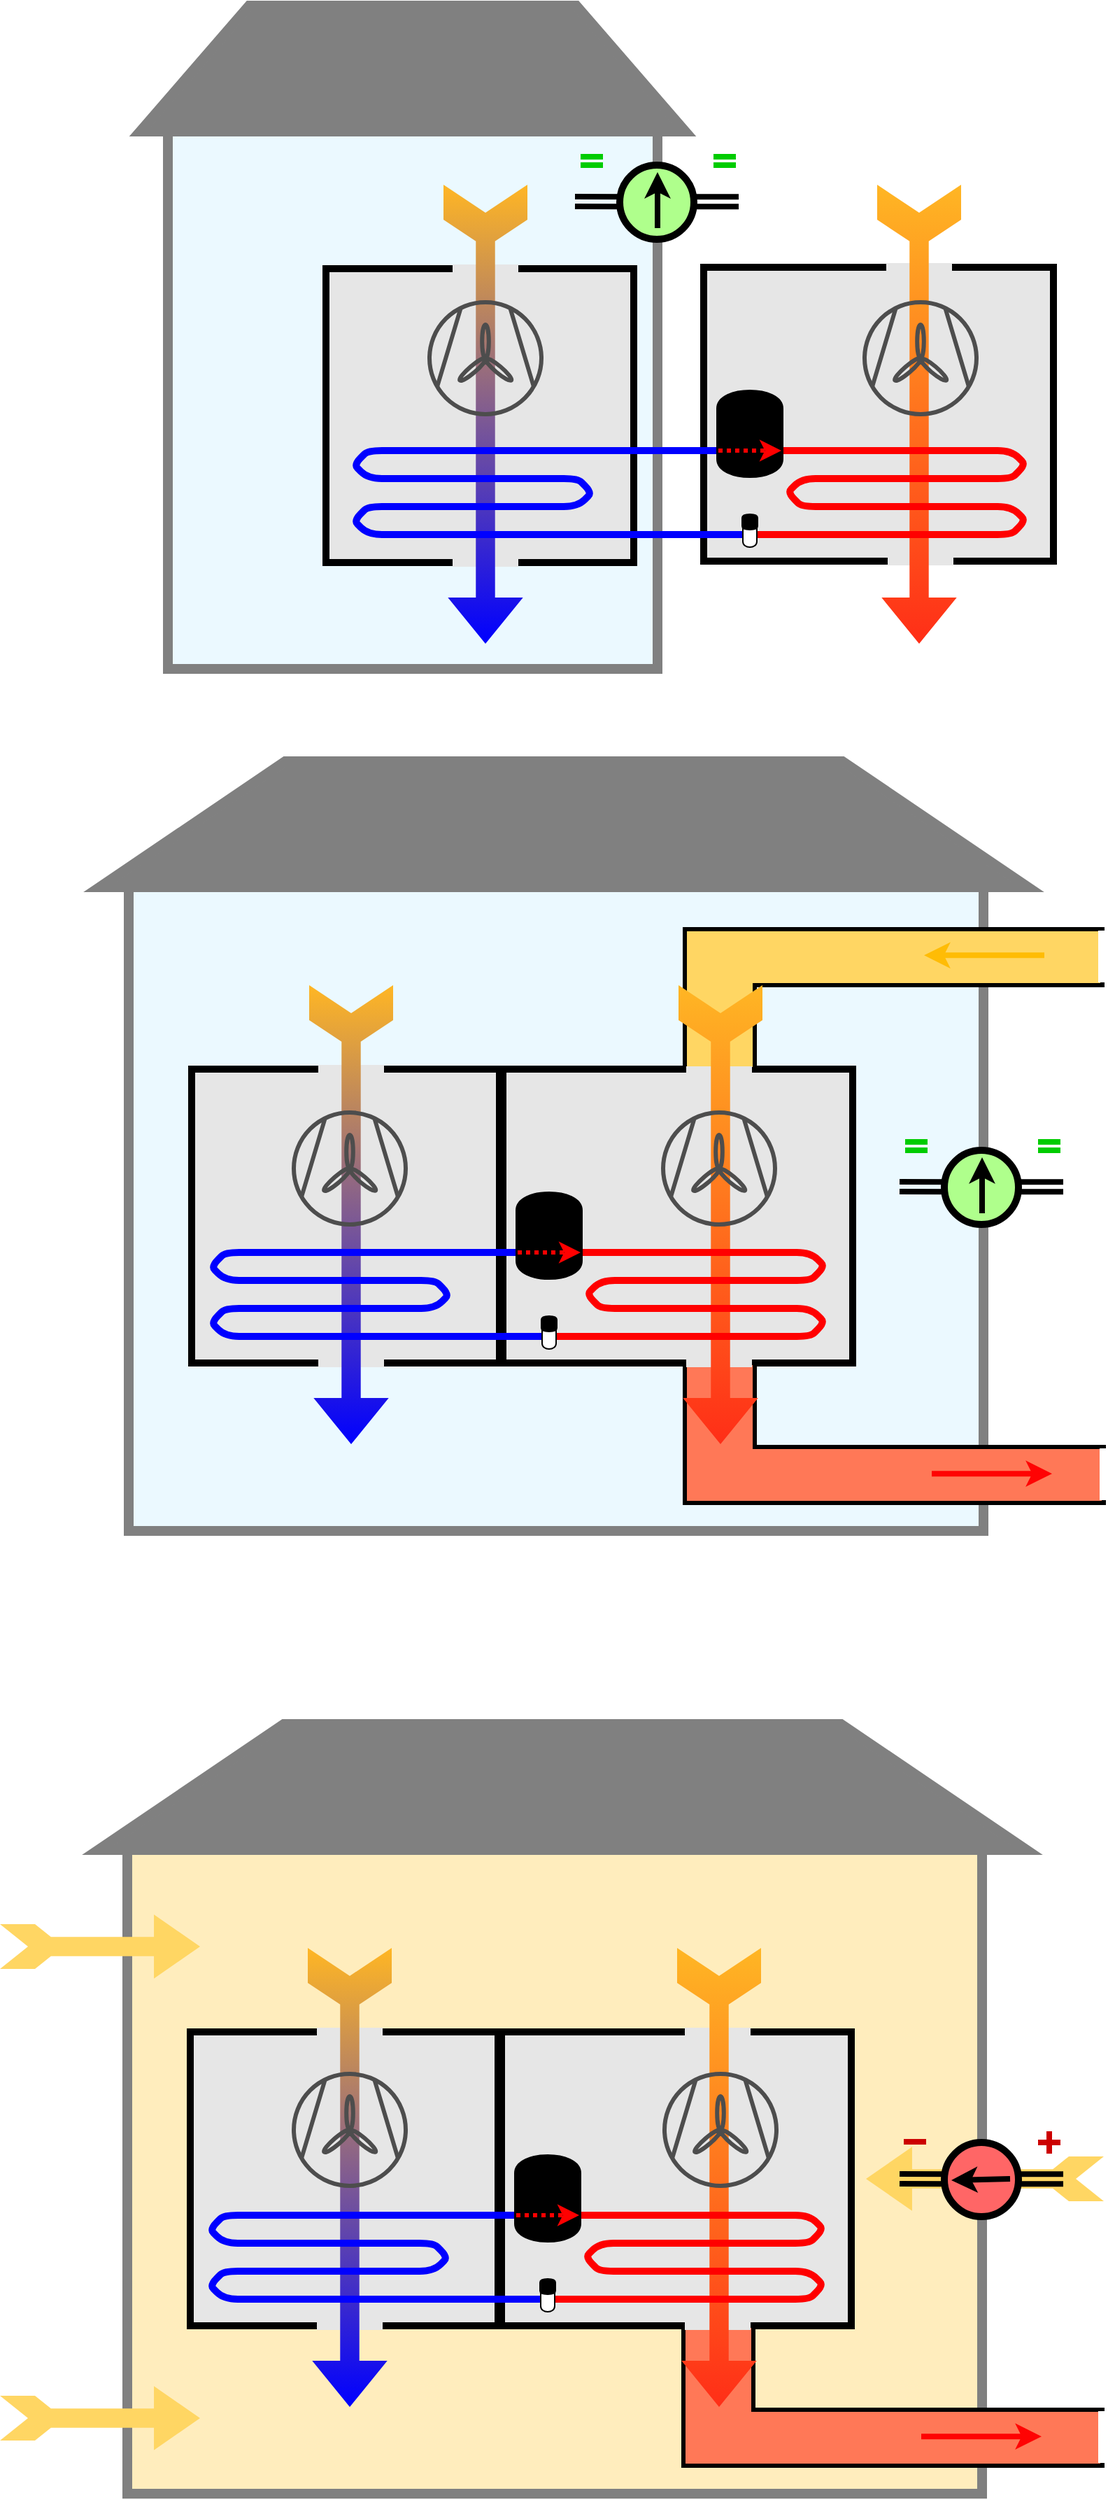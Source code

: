 <mxfile version="13.3.5" type="device"><diagram id="bugK-GZcKsfRYe3w9udX" name="Page-1"><mxGraphModel dx="2480" dy="1300" grid="0" gridSize="10" guides="1" tooltips="1" connect="1" arrows="1" fold="1" page="1" pageScale="1" pageWidth="827" pageHeight="1169" math="0" shadow="0"><root><mxCell id="0"/><mxCell id="1" parent="0"/><mxCell id="c72_L3jyUUT2p-qpazbW-173" value="" style="rounded=0;whiteSpace=wrap;html=1;strokeWidth=7;gradientColor=none;strokeColor=#808080;fillColor=#FFEDBD;" vertex="1" parent="1"><mxGeometry x="286" y="1368" width="611" height="460" as="geometry"/></mxCell><mxCell id="c72_L3jyUUT2p-qpazbW-248" value="" style="html=1;shadow=0;dashed=0;align=center;verticalAlign=middle;shape=mxgraph.arrows2.tailedNotchedArrow;dy1=6.86;dx1=32.97;notch=20;arrowHead=20;dx2=25;dy2=30;strokeWidth=2;rotation=-180;gradientColor=none;gradientDirection=west;strokeColor=none;fillColor=#FFD663;" vertex="1" parent="1"><mxGeometry x="814" y="1595" width="170" height="16" as="geometry"/></mxCell><mxCell id="c72_L3jyUUT2p-qpazbW-40" value="" style="rounded=0;whiteSpace=wrap;html=1;strokeWidth=7;gradientColor=none;strokeColor=#808080;fillColor=#EBF9FF;" vertex="1" parent="1"><mxGeometry x="287" y="680" width="611" height="460" as="geometry"/></mxCell><mxCell id="c72_L3jyUUT2p-qpazbW-38" value="" style="rounded=0;whiteSpace=wrap;html=1;strokeWidth=5;gradientColor=none;fillColor=#E6E6E6;" vertex="1" parent="1"><mxGeometry x="698" y="237" width="250" height="210" as="geometry"/></mxCell><mxCell id="c72_L3jyUUT2p-qpazbW-36" value="" style="rounded=0;whiteSpace=wrap;html=1;strokeWidth=7;gradientColor=none;strokeColor=#808080;fillColor=#EBF9FF;" vertex="1" parent="1"><mxGeometry x="315" y="130" width="350" height="394" as="geometry"/></mxCell><mxCell id="c72_L3jyUUT2p-qpazbW-34" value="" style="rounded=0;whiteSpace=wrap;html=1;strokeWidth=5;gradientColor=none;fillColor=#E6E6E6;" vertex="1" parent="1"><mxGeometry x="428" y="238" width="220" height="210" as="geometry"/></mxCell><mxCell id="c72_L3jyUUT2p-qpazbW-39" value="" style="rounded=0;whiteSpace=wrap;html=1;strokeWidth=5;gradientColor=none;fillColor=#E6E6E6;" vertex="1" parent="1"><mxGeometry x="554.5" y="810" width="250" height="210" as="geometry"/></mxCell><mxCell id="c72_L3jyUUT2p-qpazbW-41" value="" style="rounded=0;whiteSpace=wrap;html=1;strokeWidth=5;gradientColor=none;fillColor=#E6E6E6;" vertex="1" parent="1"><mxGeometry x="332" y="810" width="220" height="210" as="geometry"/></mxCell><mxCell id="c72_L3jyUUT2p-qpazbW-51" value="" style="shape=trapezoid;perimeter=trapezoidPerimeter;whiteSpace=wrap;html=1;strokeWidth=7;gradientColor=none;fillColor=#808080;strokeColor=#808080;" vertex="1" parent="1"><mxGeometry x="266" y="590" width="664" height="90" as="geometry"/></mxCell><mxCell id="c72_L3jyUUT2p-qpazbW-55" value="" style="shape=corner;whiteSpace=wrap;html=1;strokeWidth=3;gradientColor=none;dx=50;dy=40;fillColor=#FFD663;" vertex="1" parent="1"><mxGeometry x="684.5" y="710" width="298.5" height="100" as="geometry"/></mxCell><mxCell id="c72_L3jyUUT2p-qpazbW-56" value="" style="shape=corner;whiteSpace=wrap;html=1;strokeWidth=3;gradientColor=none;dx=50;dy=40;flipV=1;fillColor=#FF7857;" vertex="1" parent="1"><mxGeometry x="684.5" y="1020" width="299.5" height="100" as="geometry"/></mxCell><mxCell id="c72_L3jyUUT2p-qpazbW-57" value="" style="verticalLabelPosition=bottom;verticalAlign=top;html=1;shape=mxgraph.basic.rect;fillColor2=none;strokeWidth=1;size=20;indent=5;gradientColor=none;strokeColor=none;fillColor=#E6E6E6;" vertex="1" parent="1"><mxGeometry x="685.5" y="808" width="47" height="10" as="geometry"/></mxCell><mxCell id="c72_L3jyUUT2p-qpazbW-58" value="" style="verticalLabelPosition=bottom;verticalAlign=top;html=1;shape=mxgraph.basic.rect;fillColor2=none;strokeWidth=1;size=20;indent=5;gradientColor=none;strokeColor=none;fillColor=#E6E6E6;" vertex="1" parent="1"><mxGeometry x="685.5" y="1013" width="47" height="10" as="geometry"/></mxCell><mxCell id="c72_L3jyUUT2p-qpazbW-76" value="" style="verticalLabelPosition=bottom;verticalAlign=top;html=1;shape=mxgraph.basic.rect;fillColor2=none;strokeWidth=1;size=20;indent=5;gradientColor=none;strokeColor=none;fillColor=#E6E6E6;" vertex="1" parent="1"><mxGeometry x="829.5" y="443" width="47" height="7" as="geometry"/></mxCell><mxCell id="c72_L3jyUUT2p-qpazbW-77" value="" style="verticalLabelPosition=bottom;verticalAlign=top;html=1;shape=mxgraph.basic.rect;fillColor2=none;strokeWidth=1;size=20;indent=5;gradientColor=none;strokeColor=none;fillColor=#E6E6E6;" vertex="1" parent="1"><mxGeometry x="828.5" y="234" width="47" height="7" as="geometry"/></mxCell><mxCell id="c72_L3jyUUT2p-qpazbW-32" value="" style="html=1;shadow=0;dashed=0;align=center;verticalAlign=middle;shape=mxgraph.arrows2.tailedNotchedArrow;dy1=6.86;dx1=32.97;notch=20;arrowHead=20;dx2=25;dy2=30;strokeWidth=2;rotation=90;gradientColor=#FFB624;gradientDirection=west;fillColor=#FF2E17;strokeColor=none;" vertex="1" parent="1"><mxGeometry x="688" y="312" width="328" height="60" as="geometry"/></mxCell><mxCell id="c72_L3jyUUT2p-qpazbW-78" value="" style="verticalLabelPosition=bottom;verticalAlign=top;html=1;shape=mxgraph.basic.rect;fillColor2=none;strokeWidth=1;size=20;indent=5;gradientColor=none;strokeColor=none;fillColor=#E6E6E6;" vertex="1" parent="1"><mxGeometry x="518.5" y="235" width="47" height="7" as="geometry"/></mxCell><mxCell id="c72_L3jyUUT2p-qpazbW-79" value="" style="verticalLabelPosition=bottom;verticalAlign=top;html=1;shape=mxgraph.basic.rect;fillColor2=none;strokeWidth=1;size=20;indent=5;gradientColor=none;strokeColor=none;fillColor=#E6E6E6;" vertex="1" parent="1"><mxGeometry x="518.5" y="444" width="47" height="7" as="geometry"/></mxCell><mxCell id="c72_L3jyUUT2p-qpazbW-29" value="" style="html=1;shadow=0;dashed=0;align=center;verticalAlign=middle;shape=mxgraph.arrows2.tailedNotchedArrow;dy1=6.86;dx1=32.97;notch=20;arrowHead=20;dx2=25;dy2=30;strokeWidth=2;rotation=90;gradientColor=#0000FF;gradientDirection=east;fillColor=#FFB624;strokeColor=none;" vertex="1" parent="1"><mxGeometry x="378" y="312" width="328" height="60" as="geometry"/></mxCell><mxCell id="c72_L3jyUUT2p-qpazbW-80" value="" style="verticalLabelPosition=bottom;verticalAlign=top;html=1;shape=mxgraph.basic.rect;fillColor2=none;strokeWidth=1;size=20;indent=5;gradientColor=none;strokeColor=none;fillColor=#E6E6E6;" vertex="1" parent="1"><mxGeometry x="422.5" y="807" width="47" height="7" as="geometry"/></mxCell><mxCell id="c72_L3jyUUT2p-qpazbW-81" value="" style="verticalLabelPosition=bottom;verticalAlign=top;html=1;shape=mxgraph.basic.rect;fillColor2=none;strokeWidth=1;size=20;indent=5;gradientColor=none;strokeColor=none;fillColor=#E6E6E6;" vertex="1" parent="1"><mxGeometry x="422.5" y="1016" width="47" height="7" as="geometry"/></mxCell><mxCell id="c72_L3jyUUT2p-qpazbW-42" value="" style="html=1;shadow=0;dashed=0;align=center;verticalAlign=middle;shape=mxgraph.arrows2.tailedNotchedArrow;dy1=6.86;dx1=32.97;notch=20;arrowHead=20;dx2=25;dy2=30;strokeWidth=2;rotation=90;gradientColor=#0000FF;gradientDirection=east;fillColor=#FFB624;strokeColor=none;" vertex="1" parent="1"><mxGeometry x="282" y="884" width="328" height="60" as="geometry"/></mxCell><mxCell id="c72_L3jyUUT2p-qpazbW-10" value="" style="endArrow=none;html=1;strokeWidth=5;strokeColor=#0000FF;" edge="1" parent="1"><mxGeometry width="50" height="50" relative="1" as="geometry"><mxPoint x="728" y="428" as="sourcePoint"/><mxPoint x="708" y="368" as="targetPoint"/><Array as="points"><mxPoint x="458" y="428"/><mxPoint x="448" y="418"/><mxPoint x="458" y="408"/><mxPoint x="608" y="408"/><mxPoint x="618" y="398"/><mxPoint x="608" y="388"/><mxPoint x="458" y="388"/><mxPoint x="448" y="378"/><mxPoint x="458" y="368"/></Array></mxGeometry></mxCell><mxCell id="c72_L3jyUUT2p-qpazbW-17" value="" style="endArrow=none;html=1;strokeWidth=5;strokeColor=#FF0000;" edge="1" parent="1"><mxGeometry width="50" height="50" relative="1" as="geometry"><mxPoint x="738" y="368" as="sourcePoint"/><mxPoint x="728" y="428" as="targetPoint"/><Array as="points"><mxPoint x="918" y="368"/><mxPoint x="928" y="378"/><mxPoint x="918" y="388"/><mxPoint x="768" y="388"/><mxPoint x="758" y="398"/><mxPoint x="768" y="408"/><mxPoint x="918" y="408"/><mxPoint x="928" y="418"/><mxPoint x="918" y="428"/></Array></mxGeometry></mxCell><mxCell id="c72_L3jyUUT2p-qpazbW-12" value="" style="shape=cylinder;whiteSpace=wrap;html=1;boundedLbl=1;backgroundOutline=1;strokeWidth=3;fillColor=#000000;" vertex="1" parent="1"><mxGeometry x="708.5" y="326" width="45" height="60" as="geometry"/></mxCell><mxCell id="c72_L3jyUUT2p-qpazbW-14" value="" style="shape=cylinder;whiteSpace=wrap;html=1;boundedLbl=1;backgroundOutline=1;strokeWidth=1;" vertex="1" parent="1"><mxGeometry x="726" y="417" width="10" height="20" as="geometry"/></mxCell><mxCell id="c72_L3jyUUT2p-qpazbW-15" value="" style="shape=cylinder;whiteSpace=wrap;html=1;boundedLbl=1;backgroundOutline=1;strokeWidth=2;fillColor=#000000;" vertex="1" parent="1"><mxGeometry x="726" y="414" width="10" height="10" as="geometry"/></mxCell><mxCell id="c72_L3jyUUT2p-qpazbW-131" value="" style="html=1;shadow=0;dashed=0;align=center;verticalAlign=middle;shape=mxgraph.arrows2.tailedNotchedArrow;dy1=6.86;dx1=32.97;notch=20;arrowHead=20;dx2=25;dy2=30;strokeWidth=2;rotation=90;gradientColor=#FFB624;gradientDirection=west;fillColor=#FF2E17;strokeColor=none;" vertex="1" parent="1"><mxGeometry x="546" y="884" width="328" height="60" as="geometry"/></mxCell><mxCell id="c72_L3jyUUT2p-qpazbW-45" value="" style="endArrow=none;html=1;strokeWidth=5;strokeColor=#FF0000;" edge="1" parent="1"><mxGeometry width="50" height="50" relative="1" as="geometry"><mxPoint x="594.5" y="941" as="sourcePoint"/><mxPoint x="584.5" y="1001" as="targetPoint"/><Array as="points"><mxPoint x="774.5" y="941"/><mxPoint x="784.5" y="951"/><mxPoint x="774.5" y="961"/><mxPoint x="624.5" y="961"/><mxPoint x="614.5" y="971"/><mxPoint x="624.5" y="981"/><mxPoint x="774.5" y="981"/><mxPoint x="784.5" y="991"/><mxPoint x="774.5" y="1001"/></Array></mxGeometry></mxCell><mxCell id="c72_L3jyUUT2p-qpazbW-46" value="" style="shape=cylinder;whiteSpace=wrap;html=1;boundedLbl=1;backgroundOutline=1;strokeWidth=1;" vertex="1" parent="1"><mxGeometry x="582.5" y="990" width="10" height="20" as="geometry"/></mxCell><mxCell id="c72_L3jyUUT2p-qpazbW-47" value="" style="shape=cylinder;whiteSpace=wrap;html=1;boundedLbl=1;backgroundOutline=1;strokeWidth=2;fillColor=#000000;" vertex="1" parent="1"><mxGeometry x="582.5" y="987" width="10" height="10" as="geometry"/></mxCell><mxCell id="c72_L3jyUUT2p-qpazbW-135" value="" style="verticalLabelPosition=bottom;verticalAlign=top;html=1;shape=mxgraph.basic.rect;fillColor2=none;strokeWidth=1;size=20;indent=5;gradientColor=none;strokeColor=none;direction=south;fillColor=#FFFFFF;" vertex="1" parent="1"><mxGeometry x="981" y="1081" width="10" height="37" as="geometry"/></mxCell><mxCell id="c72_L3jyUUT2p-qpazbW-37" value="" style="shape=trapezoid;perimeter=trapezoidPerimeter;whiteSpace=wrap;html=1;strokeWidth=7;gradientColor=none;fillColor=#808080;strokeColor=#808080;" vertex="1" parent="1"><mxGeometry x="295" y="50" width="390" height="90" as="geometry"/></mxCell><mxCell id="c72_L3jyUUT2p-qpazbW-171" value="" style="verticalLabelPosition=bottom;verticalAlign=top;html=1;shape=mxgraph.basic.rect;fillColor2=none;strokeWidth=1;size=20;indent=5;gradientColor=none;strokeColor=none;direction=south;fillColor=#FFFFFF;" vertex="1" parent="1"><mxGeometry x="980" y="711" width="10" height="37" as="geometry"/></mxCell><mxCell id="c72_L3jyUUT2p-qpazbW-44" value="" style="endArrow=none;html=1;strokeWidth=5;strokeColor=#0000FF;" edge="1" parent="1"><mxGeometry width="50" height="50" relative="1" as="geometry"><mxPoint x="582" y="1001" as="sourcePoint"/><mxPoint x="606" y="941" as="targetPoint"/><Array as="points"><mxPoint x="356" y="1001"/><mxPoint x="346" y="991"/><mxPoint x="356" y="981"/><mxPoint x="506" y="981"/><mxPoint x="516" y="971"/><mxPoint x="506" y="961"/><mxPoint x="356" y="961"/><mxPoint x="346" y="951"/><mxPoint x="356" y="941"/></Array></mxGeometry></mxCell><mxCell id="c72_L3jyUUT2p-qpazbW-48" value="" style="shape=cylinder;whiteSpace=wrap;html=1;boundedLbl=1;backgroundOutline=1;strokeWidth=3;fillColor=#000000;" vertex="1" parent="1"><mxGeometry x="565" y="899" width="45" height="60" as="geometry"/></mxCell><mxCell id="c72_L3jyUUT2p-qpazbW-172" value="" style="rounded=0;whiteSpace=wrap;html=1;strokeWidth=5;gradientColor=none;fillColor=#E6E6E6;" vertex="1" parent="1"><mxGeometry x="553.5" y="1498" width="250" height="210" as="geometry"/></mxCell><mxCell id="c72_L3jyUUT2p-qpazbW-174" value="" style="rounded=0;whiteSpace=wrap;html=1;strokeWidth=5;gradientColor=none;fillColor=#E6E6E6;" vertex="1" parent="1"><mxGeometry x="331" y="1498" width="220" height="210" as="geometry"/></mxCell><mxCell id="c72_L3jyUUT2p-qpazbW-175" value="" style="shape=trapezoid;perimeter=trapezoidPerimeter;whiteSpace=wrap;html=1;strokeWidth=7;gradientColor=none;fillColor=#808080;strokeColor=#808080;" vertex="1" parent="1"><mxGeometry x="265" y="1278" width="664" height="90" as="geometry"/></mxCell><mxCell id="c72_L3jyUUT2p-qpazbW-177" value="" style="shape=corner;whiteSpace=wrap;html=1;strokeWidth=3;gradientColor=none;dx=50;dy=40;flipV=1;fillColor=#FF7857;" vertex="1" parent="1"><mxGeometry x="683.5" y="1708" width="299.5" height="100" as="geometry"/></mxCell><mxCell id="c72_L3jyUUT2p-qpazbW-178" value="" style="verticalLabelPosition=bottom;verticalAlign=top;html=1;shape=mxgraph.basic.rect;fillColor2=none;strokeWidth=1;size=20;indent=5;gradientColor=none;strokeColor=none;fillColor=#E6E6E6;" vertex="1" parent="1"><mxGeometry x="684.5" y="1495" width="47" height="10" as="geometry"/></mxCell><mxCell id="c72_L3jyUUT2p-qpazbW-179" value="" style="verticalLabelPosition=bottom;verticalAlign=top;html=1;shape=mxgraph.basic.rect;fillColor2=none;strokeWidth=1;size=20;indent=5;gradientColor=none;strokeColor=none;fillColor=#E6E6E6;" vertex="1" parent="1"><mxGeometry x="684.5" y="1701" width="47" height="10" as="geometry"/></mxCell><mxCell id="c72_L3jyUUT2p-qpazbW-180" value="" style="verticalLabelPosition=bottom;verticalAlign=top;html=1;shape=mxgraph.basic.rect;fillColor2=none;strokeWidth=1;size=20;indent=5;gradientColor=none;strokeColor=none;fillColor=#E6E6E6;" vertex="1" parent="1"><mxGeometry x="421.5" y="1495" width="47" height="7" as="geometry"/></mxCell><mxCell id="c72_L3jyUUT2p-qpazbW-181" value="" style="verticalLabelPosition=bottom;verticalAlign=top;html=1;shape=mxgraph.basic.rect;fillColor2=none;strokeWidth=1;size=20;indent=5;gradientColor=none;strokeColor=none;fillColor=#E6E6E6;" vertex="1" parent="1"><mxGeometry x="421.5" y="1704" width="47" height="7" as="geometry"/></mxCell><mxCell id="c72_L3jyUUT2p-qpazbW-182" value="" style="html=1;shadow=0;dashed=0;align=center;verticalAlign=middle;shape=mxgraph.arrows2.tailedNotchedArrow;dy1=6.86;dx1=32.97;notch=20;arrowHead=20;dx2=25;dy2=30;strokeWidth=2;rotation=90;gradientColor=#0000FF;gradientDirection=east;fillColor=#FFB624;strokeColor=none;" vertex="1" parent="1"><mxGeometry x="281" y="1572" width="328" height="60" as="geometry"/></mxCell><mxCell id="c72_L3jyUUT2p-qpazbW-191" value="" style="html=1;shadow=0;dashed=0;align=center;verticalAlign=middle;shape=mxgraph.arrows2.tailedNotchedArrow;dy1=6.86;dx1=32.97;notch=20;arrowHead=20;dx2=25;dy2=30;strokeWidth=2;rotation=90;gradientColor=#FFB624;gradientDirection=west;fillColor=#FF2E17;strokeColor=none;" vertex="1" parent="1"><mxGeometry x="545" y="1572" width="328" height="60" as="geometry"/></mxCell><mxCell id="c72_L3jyUUT2p-qpazbW-193" value="" style="endArrow=none;html=1;strokeWidth=5;strokeColor=#FF0000;" edge="1" parent="1"><mxGeometry width="50" height="50" relative="1" as="geometry"><mxPoint x="593.5" y="1629" as="sourcePoint"/><mxPoint x="583.5" y="1689" as="targetPoint"/><Array as="points"><mxPoint x="773.5" y="1629"/><mxPoint x="783.5" y="1639"/><mxPoint x="773.5" y="1649"/><mxPoint x="623.5" y="1649"/><mxPoint x="613.5" y="1659"/><mxPoint x="623.5" y="1669"/><mxPoint x="773.5" y="1669"/><mxPoint x="783.5" y="1679"/><mxPoint x="773.5" y="1689"/></Array></mxGeometry></mxCell><mxCell id="c72_L3jyUUT2p-qpazbW-194" value="" style="shape=cylinder;whiteSpace=wrap;html=1;boundedLbl=1;backgroundOutline=1;strokeWidth=1;" vertex="1" parent="1"><mxGeometry x="581.5" y="1678" width="10" height="20" as="geometry"/></mxCell><mxCell id="c72_L3jyUUT2p-qpazbW-195" value="" style="shape=cylinder;whiteSpace=wrap;html=1;boundedLbl=1;backgroundOutline=1;strokeWidth=2;fillColor=#000000;" vertex="1" parent="1"><mxGeometry x="581.5" y="1675" width="10" height="10" as="geometry"/></mxCell><mxCell id="c72_L3jyUUT2p-qpazbW-196" value="" style="verticalLabelPosition=bottom;verticalAlign=top;html=1;shape=mxgraph.basic.rect;fillColor2=none;strokeWidth=1;size=20;indent=5;gradientColor=none;strokeColor=none;direction=south;fillColor=#FFFFFF;" vertex="1" parent="1"><mxGeometry x="980" y="1769" width="10" height="37" as="geometry"/></mxCell><mxCell id="c72_L3jyUUT2p-qpazbW-201" value="" style="endArrow=none;html=1;strokeWidth=5;strokeColor=#0000FF;" edge="1" parent="1"><mxGeometry width="50" height="50" relative="1" as="geometry"><mxPoint x="581.0" y="1689" as="sourcePoint"/><mxPoint x="605" y="1629" as="targetPoint"/><Array as="points"><mxPoint x="355" y="1689"/><mxPoint x="345" y="1679"/><mxPoint x="355" y="1669"/><mxPoint x="505" y="1669"/><mxPoint x="515" y="1659"/><mxPoint x="505" y="1649"/><mxPoint x="355" y="1649"/><mxPoint x="345" y="1639"/><mxPoint x="355" y="1629"/></Array></mxGeometry></mxCell><mxCell id="c72_L3jyUUT2p-qpazbW-202" value="" style="shape=cylinder;whiteSpace=wrap;html=1;boundedLbl=1;backgroundOutline=1;strokeWidth=3;fillColor=#000000;" vertex="1" parent="1"><mxGeometry x="564" y="1587" width="45" height="60" as="geometry"/></mxCell><mxCell id="c72_L3jyUUT2p-qpazbW-184" value="" style="group;" vertex="1" connectable="0" parent="1"><mxGeometry x="840.0" y="1577" width="115.0" height="53" as="geometry"/></mxCell><mxCell id="c72_L3jyUUT2p-qpazbW-187" value="" style="shape=link;html=1;strokeColor=#000000;strokeWidth=4;" edge="1" parent="1"><mxGeometry width="50" height="50" relative="1" as="geometry"><mxPoint x="838" y="1603" as="sourcePoint"/><mxPoint x="874" y="1603.08" as="targetPoint"/></mxGeometry></mxCell><mxCell id="c72_L3jyUUT2p-qpazbW-188" value="" style="shape=link;html=1;strokeColor=#000000;strokeWidth=4;" edge="1" parent="1"><mxGeometry width="50" height="50" relative="1" as="geometry"><mxPoint x="919" y="1603.08" as="sourcePoint"/><mxPoint x="955" y="1603.08" as="targetPoint"/></mxGeometry></mxCell><mxCell id="c72_L3jyUUT2p-qpazbW-189" value="" style="ellipse;whiteSpace=wrap;html=1;strokeColor=#000000;strokeWidth=5;gradientColor=none;fillColor=#FF6666;" vertex="1" parent="1"><mxGeometry x="870" y="1577" width="53" height="53" as="geometry"/></mxCell><mxCell id="c72_L3jyUUT2p-qpazbW-190" value="" style="endArrow=classic;html=1;strokeWidth=4;" edge="1" parent="1"><mxGeometry width="50" height="50" relative="1" as="geometry"><mxPoint x="917" y="1603" as="sourcePoint"/><mxPoint x="875" y="1604" as="targetPoint"/></mxGeometry></mxCell><mxCell id="c72_L3jyUUT2p-qpazbW-205" value="" style="html=1;shadow=0;dashed=0;align=center;verticalAlign=middle;shape=mxgraph.arrows2.tailedNotchedArrow;dy1=6.86;dx1=32.97;notch=20;arrowHead=20;dx2=25;dy2=30;strokeWidth=2;rotation=0;gradientColor=none;gradientDirection=west;strokeColor=none;fillColor=#FFD663;" vertex="1" parent="1"><mxGeometry x="195" y="1429" width="143" height="16" as="geometry"/></mxCell><mxCell id="c72_L3jyUUT2p-qpazbW-206" value="" style="html=1;shadow=0;dashed=0;align=center;verticalAlign=middle;shape=mxgraph.arrows2.tailedNotchedArrow;dy1=6.86;dx1=32.97;notch=20;arrowHead=20;dx2=25;dy2=30;strokeWidth=2;rotation=0;gradientColor=none;gradientDirection=west;strokeColor=none;fillColor=#FFD663;" vertex="1" parent="1"><mxGeometry x="195" y="1766" width="143" height="16" as="geometry"/></mxCell><mxCell id="c72_L3jyUUT2p-qpazbW-208" value="" style="endArrow=classic;html=1;strokeWidth=4;fontColor=#0000CC;strokeColor=#FF0303;" edge="1" parent="1"><mxGeometry width="50" height="50" relative="1" as="geometry"><mxPoint x="861" y="1099.08" as="sourcePoint"/><mxPoint x="947" y="1099.08" as="targetPoint"/></mxGeometry></mxCell><mxCell id="c72_L3jyUUT2p-qpazbW-209" value="" style="endArrow=classic;html=1;strokeWidth=4;fontColor=#0000CC;strokeColor=#FFBC05;" edge="1" parent="1"><mxGeometry width="50" height="50" relative="1" as="geometry"><mxPoint x="941.5" y="728.67" as="sourcePoint"/><mxPoint x="855.5" y="728.67" as="targetPoint"/></mxGeometry></mxCell><mxCell id="c72_L3jyUUT2p-qpazbW-210" value="" style="endArrow=classic;html=1;strokeWidth=4;fontColor=#0000CC;strokeColor=#FF0303;" edge="1" parent="1"><mxGeometry width="50" height="50" relative="1" as="geometry"><mxPoint x="853.5" y="1787.08" as="sourcePoint"/><mxPoint x="939.5" y="1787.08" as="targetPoint"/></mxGeometry></mxCell><mxCell id="c72_L3jyUUT2p-qpazbW-228" value="" style="group" vertex="1" connectable="0" parent="1"><mxGeometry x="608.0" y="158" width="115.0" height="59" as="geometry"/></mxCell><mxCell id="c72_L3jyUUT2p-qpazbW-161" value="" style="group" vertex="1" connectable="0" parent="c72_L3jyUUT2p-qpazbW-228"><mxGeometry y="6" width="115.0" height="53" as="geometry"/></mxCell><mxCell id="c72_L3jyUUT2p-qpazbW-162" value="" style="group" vertex="1" connectable="0" parent="c72_L3jyUUT2p-qpazbW-161"><mxGeometry width="115.0" height="53" as="geometry"/></mxCell><mxCell id="c72_L3jyUUT2p-qpazbW-163" value="" style="group" vertex="1" connectable="0" parent="c72_L3jyUUT2p-qpazbW-162"><mxGeometry width="115.0" height="53" as="geometry"/></mxCell><mxCell id="c72_L3jyUUT2p-qpazbW-164" value="" style="group" vertex="1" connectable="0" parent="c72_L3jyUUT2p-qpazbW-163"><mxGeometry width="115.0" height="53" as="geometry"/></mxCell><mxCell id="c72_L3jyUUT2p-qpazbW-165" value="" style="shape=link;html=1;strokeColor=#000000;strokeWidth=4;" edge="1" parent="c72_L3jyUUT2p-qpazbW-164"><mxGeometry width="50" height="50" relative="1" as="geometry"><mxPoint x="-2.0" y="26" as="sourcePoint"/><mxPoint x="34.0" y="26.08" as="targetPoint"/></mxGeometry></mxCell><mxCell id="c72_L3jyUUT2p-qpazbW-166" value="" style="shape=link;html=1;strokeColor=#000000;strokeWidth=4;" edge="1" parent="c72_L3jyUUT2p-qpazbW-164"><mxGeometry width="50" height="50" relative="1" as="geometry"><mxPoint x="79.0" y="26.08" as="sourcePoint"/><mxPoint x="115.0" y="26.08" as="targetPoint"/></mxGeometry></mxCell><mxCell id="c72_L3jyUUT2p-qpazbW-167" value="" style="ellipse;whiteSpace=wrap;html=1;strokeColor=#000000;strokeWidth=5;gradientColor=none;fillColor=#AFFF8C;" vertex="1" parent="c72_L3jyUUT2p-qpazbW-164"><mxGeometry x="30.0" width="53" height="53" as="geometry"/></mxCell><mxCell id="c72_L3jyUUT2p-qpazbW-168" value="" style="endArrow=classic;html=1;strokeWidth=4;" edge="1" parent="c72_L3jyUUT2p-qpazbW-164"><mxGeometry width="50" height="50" relative="1" as="geometry"><mxPoint x="57.0" y="45" as="sourcePoint"/><mxPoint x="57.0" y="5" as="targetPoint"/></mxGeometry></mxCell><mxCell id="c72_L3jyUUT2p-qpazbW-216" value="" style="endArrow=none;html=1;strokeWidth=4;fontColor=#CC0000;strokeColor=#00CC00;" edge="1" parent="c72_L3jyUUT2p-qpazbW-164"><mxGeometry width="50" height="50" relative="1" as="geometry"><mxPoint x="97.0" as="sourcePoint"/><mxPoint x="113.0" as="targetPoint"/></mxGeometry></mxCell><mxCell id="c72_L3jyUUT2p-qpazbW-214" value="" style="endArrow=none;html=1;strokeWidth=4;fontColor=#CC0000;strokeColor=#00CC00;" edge="1" parent="c72_L3jyUUT2p-qpazbW-228"><mxGeometry width="50" height="50" relative="1" as="geometry"><mxPoint x="97.0" as="sourcePoint"/><mxPoint x="113.0" as="targetPoint"/></mxGeometry></mxCell><mxCell id="c72_L3jyUUT2p-qpazbW-222" value="" style="endArrow=none;html=1;strokeWidth=4;fontColor=#CC0000;strokeColor=#00CC00;" edge="1" parent="c72_L3jyUUT2p-qpazbW-228"><mxGeometry width="50" height="50" relative="1" as="geometry"><mxPoint x="2.0" as="sourcePoint"/><mxPoint x="18.0" as="targetPoint"/></mxGeometry></mxCell><mxCell id="c72_L3jyUUT2p-qpazbW-223" value="" style="endArrow=none;html=1;strokeWidth=4;fontColor=#CC0000;strokeColor=#00CC00;" edge="1" parent="c72_L3jyUUT2p-qpazbW-228"><mxGeometry width="50" height="50" relative="1" as="geometry"><mxPoint x="2.0" y="6" as="sourcePoint"/><mxPoint x="18.0" y="6" as="targetPoint"/></mxGeometry></mxCell><mxCell id="c72_L3jyUUT2p-qpazbW-229" value="" style="group" vertex="1" connectable="0" parent="1"><mxGeometry x="840.0" y="862" width="115.0" height="59" as="geometry"/></mxCell><mxCell id="c72_L3jyUUT2p-qpazbW-230" value="" style="group" vertex="1" connectable="0" parent="c72_L3jyUUT2p-qpazbW-229"><mxGeometry y="6" width="115.0" height="53" as="geometry"/></mxCell><mxCell id="c72_L3jyUUT2p-qpazbW-231" value="" style="group" vertex="1" connectable="0" parent="c72_L3jyUUT2p-qpazbW-230"><mxGeometry width="115.0" height="53" as="geometry"/></mxCell><mxCell id="c72_L3jyUUT2p-qpazbW-232" value="" style="group" vertex="1" connectable="0" parent="c72_L3jyUUT2p-qpazbW-231"><mxGeometry width="115.0" height="53" as="geometry"/></mxCell><mxCell id="c72_L3jyUUT2p-qpazbW-233" value="" style="group" vertex="1" connectable="0" parent="c72_L3jyUUT2p-qpazbW-232"><mxGeometry width="115.0" height="53" as="geometry"/></mxCell><mxCell id="c72_L3jyUUT2p-qpazbW-234" value="" style="shape=link;html=1;strokeColor=#000000;strokeWidth=4;" edge="1" parent="c72_L3jyUUT2p-qpazbW-233"><mxGeometry width="50" height="50" relative="1" as="geometry"><mxPoint x="-2.0" y="26" as="sourcePoint"/><mxPoint x="34.0" y="26.08" as="targetPoint"/></mxGeometry></mxCell><mxCell id="c72_L3jyUUT2p-qpazbW-235" value="" style="shape=link;html=1;strokeColor=#000000;strokeWidth=4;" edge="1" parent="c72_L3jyUUT2p-qpazbW-233"><mxGeometry width="50" height="50" relative="1" as="geometry"><mxPoint x="79.0" y="26.08" as="sourcePoint"/><mxPoint x="115.0" y="26.08" as="targetPoint"/></mxGeometry></mxCell><mxCell id="c72_L3jyUUT2p-qpazbW-236" value="" style="ellipse;whiteSpace=wrap;html=1;strokeColor=#000000;strokeWidth=5;gradientColor=none;fillColor=#AFFF8C;" vertex="1" parent="c72_L3jyUUT2p-qpazbW-233"><mxGeometry x="30.0" width="53" height="53" as="geometry"/></mxCell><mxCell id="c72_L3jyUUT2p-qpazbW-237" value="" style="endArrow=classic;html=1;strokeWidth=4;" edge="1" parent="c72_L3jyUUT2p-qpazbW-233"><mxGeometry width="50" height="50" relative="1" as="geometry"><mxPoint x="57.0" y="45" as="sourcePoint"/><mxPoint x="57.0" y="5" as="targetPoint"/></mxGeometry></mxCell><mxCell id="c72_L3jyUUT2p-qpazbW-238" value="" style="endArrow=none;html=1;strokeWidth=4;fontColor=#CC0000;strokeColor=#00CC00;" edge="1" parent="c72_L3jyUUT2p-qpazbW-233"><mxGeometry width="50" height="50" relative="1" as="geometry"><mxPoint x="97.0" as="sourcePoint"/><mxPoint x="113.0" as="targetPoint"/></mxGeometry></mxCell><mxCell id="c72_L3jyUUT2p-qpazbW-239" value="" style="endArrow=none;html=1;strokeWidth=4;fontColor=#CC0000;strokeColor=#00CC00;" edge="1" parent="c72_L3jyUUT2p-qpazbW-229"><mxGeometry width="50" height="50" relative="1" as="geometry"><mxPoint x="97.0" as="sourcePoint"/><mxPoint x="113.0" as="targetPoint"/></mxGeometry></mxCell><mxCell id="c72_L3jyUUT2p-qpazbW-240" value="" style="endArrow=none;html=1;strokeWidth=4;fontColor=#CC0000;strokeColor=#00CC00;" edge="1" parent="c72_L3jyUUT2p-qpazbW-229"><mxGeometry width="50" height="50" relative="1" as="geometry"><mxPoint x="2.0" as="sourcePoint"/><mxPoint x="18.0" as="targetPoint"/></mxGeometry></mxCell><mxCell id="c72_L3jyUUT2p-qpazbW-241" value="" style="endArrow=none;html=1;strokeWidth=4;fontColor=#CC0000;strokeColor=#00CC00;" edge="1" parent="c72_L3jyUUT2p-qpazbW-229"><mxGeometry width="50" height="50" relative="1" as="geometry"><mxPoint x="2.0" y="6" as="sourcePoint"/><mxPoint x="18.0" y="6" as="targetPoint"/></mxGeometry></mxCell><mxCell id="c72_L3jyUUT2p-qpazbW-242" value="" style="endArrow=none;html=1;strokeWidth=4;fontColor=#CC0000;strokeColor=#CC0000;" edge="1" parent="1"><mxGeometry width="50" height="50" relative="1" as="geometry"><mxPoint x="841.0" y="1576.52" as="sourcePoint"/><mxPoint x="857.0" y="1576.52" as="targetPoint"/></mxGeometry></mxCell><mxCell id="c72_L3jyUUT2p-qpazbW-243" value="" style="endArrow=none;html=1;strokeWidth=4;fontColor=#CC0000;strokeColor=#CC0000;" edge="1" parent="1"><mxGeometry width="50" height="50" relative="1" as="geometry"><mxPoint x="937.0" y="1577" as="sourcePoint"/><mxPoint x="953.0" y="1577" as="targetPoint"/></mxGeometry></mxCell><mxCell id="c72_L3jyUUT2p-qpazbW-244" value="" style="endArrow=none;html=1;strokeWidth=4;fontColor=#CC0000;strokeColor=#CC0000;" edge="1" parent="1"><mxGeometry width="50" height="50" relative="1" as="geometry"><mxPoint x="945.0" y="1585" as="sourcePoint"/><mxPoint x="945.0" y="1569" as="targetPoint"/></mxGeometry></mxCell><mxCell id="c72_L3jyUUT2p-qpazbW-280" value="" style="shape=mxgraph.pid.compressors_-_iso.blower,_fan;html=1;align=center;verticalLabelPosition=bottom;verticalAlign=top;dashed=0;strokeWidth=3;gradientColor=none;fontColor=#CC0000;fillColor=none;rotation=90;strokeColor=#4D4D4D;direction=west;" vertex="1" parent="1"><mxGeometry x="813" y="262" width="80" height="80" as="geometry"/></mxCell><mxCell id="c72_L3jyUUT2p-qpazbW-281" value="" style="shape=mxgraph.pid.compressors_-_iso.blower,_fan;html=1;align=center;verticalLabelPosition=bottom;verticalAlign=top;dashed=0;strokeWidth=3;gradientColor=none;fontColor=#CC0000;fillColor=none;rotation=90;strokeColor=#4D4D4D;direction=west;" vertex="1" parent="1"><mxGeometry x="502" y="262" width="80" height="80" as="geometry"/></mxCell><mxCell id="c72_L3jyUUT2p-qpazbW-282" value="" style="shape=mxgraph.pid.compressors_-_iso.blower,_fan;html=1;align=center;verticalLabelPosition=bottom;verticalAlign=top;dashed=0;strokeWidth=3;gradientColor=none;fontColor=#CC0000;fillColor=none;rotation=90;strokeColor=#4D4D4D;direction=west;" vertex="1" parent="1"><mxGeometry x="669" y="841" width="80" height="80" as="geometry"/></mxCell><mxCell id="c72_L3jyUUT2p-qpazbW-283" value="" style="shape=mxgraph.pid.compressors_-_iso.blower,_fan;html=1;align=center;verticalLabelPosition=bottom;verticalAlign=top;dashed=0;strokeWidth=3;gradientColor=none;fontColor=#CC0000;rotation=90;strokeColor=#4D4D4D;fillColor=none;direction=west;" vertex="1" parent="1"><mxGeometry x="405" y="841" width="80" height="80" as="geometry"/></mxCell><mxCell id="c72_L3jyUUT2p-qpazbW-284" value="" style="shape=mxgraph.pid.compressors_-_iso.blower,_fan;html=1;align=center;verticalLabelPosition=bottom;verticalAlign=top;dashed=0;strokeWidth=3;gradientColor=none;fontColor=#CC0000;fillColor=none;rotation=90;strokeColor=#4D4D4D;direction=west;" vertex="1" parent="1"><mxGeometry x="405" y="1528" width="80" height="80" as="geometry"/></mxCell><mxCell id="c72_L3jyUUT2p-qpazbW-285" value="" style="shape=mxgraph.pid.compressors_-_iso.blower,_fan;html=1;align=center;verticalLabelPosition=bottom;verticalAlign=top;dashed=0;strokeWidth=3;gradientColor=none;fontColor=#CC0000;fillColor=none;rotation=90;strokeColor=#4D4D4D;direction=west;" vertex="1" parent="1"><mxGeometry x="670" y="1528" width="80" height="80" as="geometry"/></mxCell><mxCell id="c72_L3jyUUT2p-qpazbW-286" value="" style="endArrow=classic;html=1;strokeWidth=3;fontColor=#CC0000;entryX=1;entryY=0.7;entryDx=0;entryDy=0;strokeColor=#FF0000;exitX=0;exitY=0.7;exitDx=0;exitDy=0;startArrow=none;startFill=0;dashed=1;dashPattern=1 1;" edge="1" parent="1" source="c72_L3jyUUT2p-qpazbW-12" target="c72_L3jyUUT2p-qpazbW-12"><mxGeometry width="50" height="50" relative="1" as="geometry"><mxPoint x="723" y="368" as="sourcePoint"/><mxPoint x="673" y="299" as="targetPoint"/></mxGeometry></mxCell><mxCell id="c72_L3jyUUT2p-qpazbW-287" value="" style="endArrow=classic;html=1;strokeWidth=3;fontColor=#CC0000;entryX=1;entryY=0.7;entryDx=0;entryDy=0;strokeColor=#FF0000;exitX=0;exitY=0.7;exitDx=0;exitDy=0;startArrow=none;startFill=0;dashed=1;dashPattern=1 1;" edge="1" parent="1" source="c72_L3jyUUT2p-qpazbW-48" target="c72_L3jyUUT2p-qpazbW-48"><mxGeometry width="50" height="50" relative="1" as="geometry"><mxPoint x="564" y="955" as="sourcePoint"/><mxPoint x="609" y="955" as="targetPoint"/></mxGeometry></mxCell><mxCell id="c72_L3jyUUT2p-qpazbW-288" value="" style="endArrow=classic;html=1;strokeWidth=3;fontColor=#CC0000;entryX=1;entryY=0.7;entryDx=0;entryDy=0;strokeColor=#FF0000;startArrow=none;startFill=0;dashed=1;dashPattern=1 1;exitX=0;exitY=0.7;exitDx=0;exitDy=0;" edge="1" parent="1" source="c72_L3jyUUT2p-qpazbW-202" target="c72_L3jyUUT2p-qpazbW-202"><mxGeometry width="50" height="50" relative="1" as="geometry"><mxPoint x="564" y="1631" as="sourcePoint"/><mxPoint x="609" y="1631.67" as="targetPoint"/></mxGeometry></mxCell></root></mxGraphModel></diagram></mxfile>